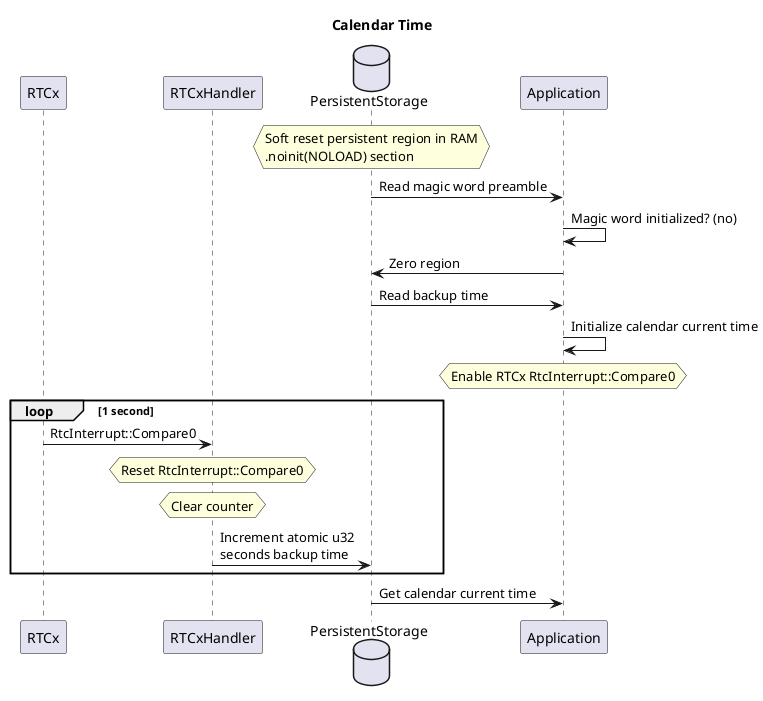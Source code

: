 @startuml

title Calendar Time

participant RTCx
participant RTCxHandler
database PersistentStorage
participant Application

hnote over PersistentStorage
    Soft reset persistent region in RAM
    .noinit(NOLOAD) section
endhnote

PersistentStorage -> Application : Read magic word preamble
Application -> Application : Magic word initialized? (no)
Application -> PersistentStorage : Zero region

PersistentStorage -> Application : Read backup time
Application -> Application : Initialize calendar current time

hnote over Application
    Enable RTCx RtcInterrupt::Compare0
endhnote

loop 1 second
    RTCx -> RTCxHandler : RtcInterrupt::Compare0

    hnote over RTCxHandler
        Reset RtcInterrupt::Compare0
    endhnote
    hnote over RTCxHandler
        Clear counter
    endhnote
    RTCxHandler -> PersistentStorage : Increment atomic u32\nseconds backup time
end

PersistentStorage -> Application : Get calendar current time

@enduml
